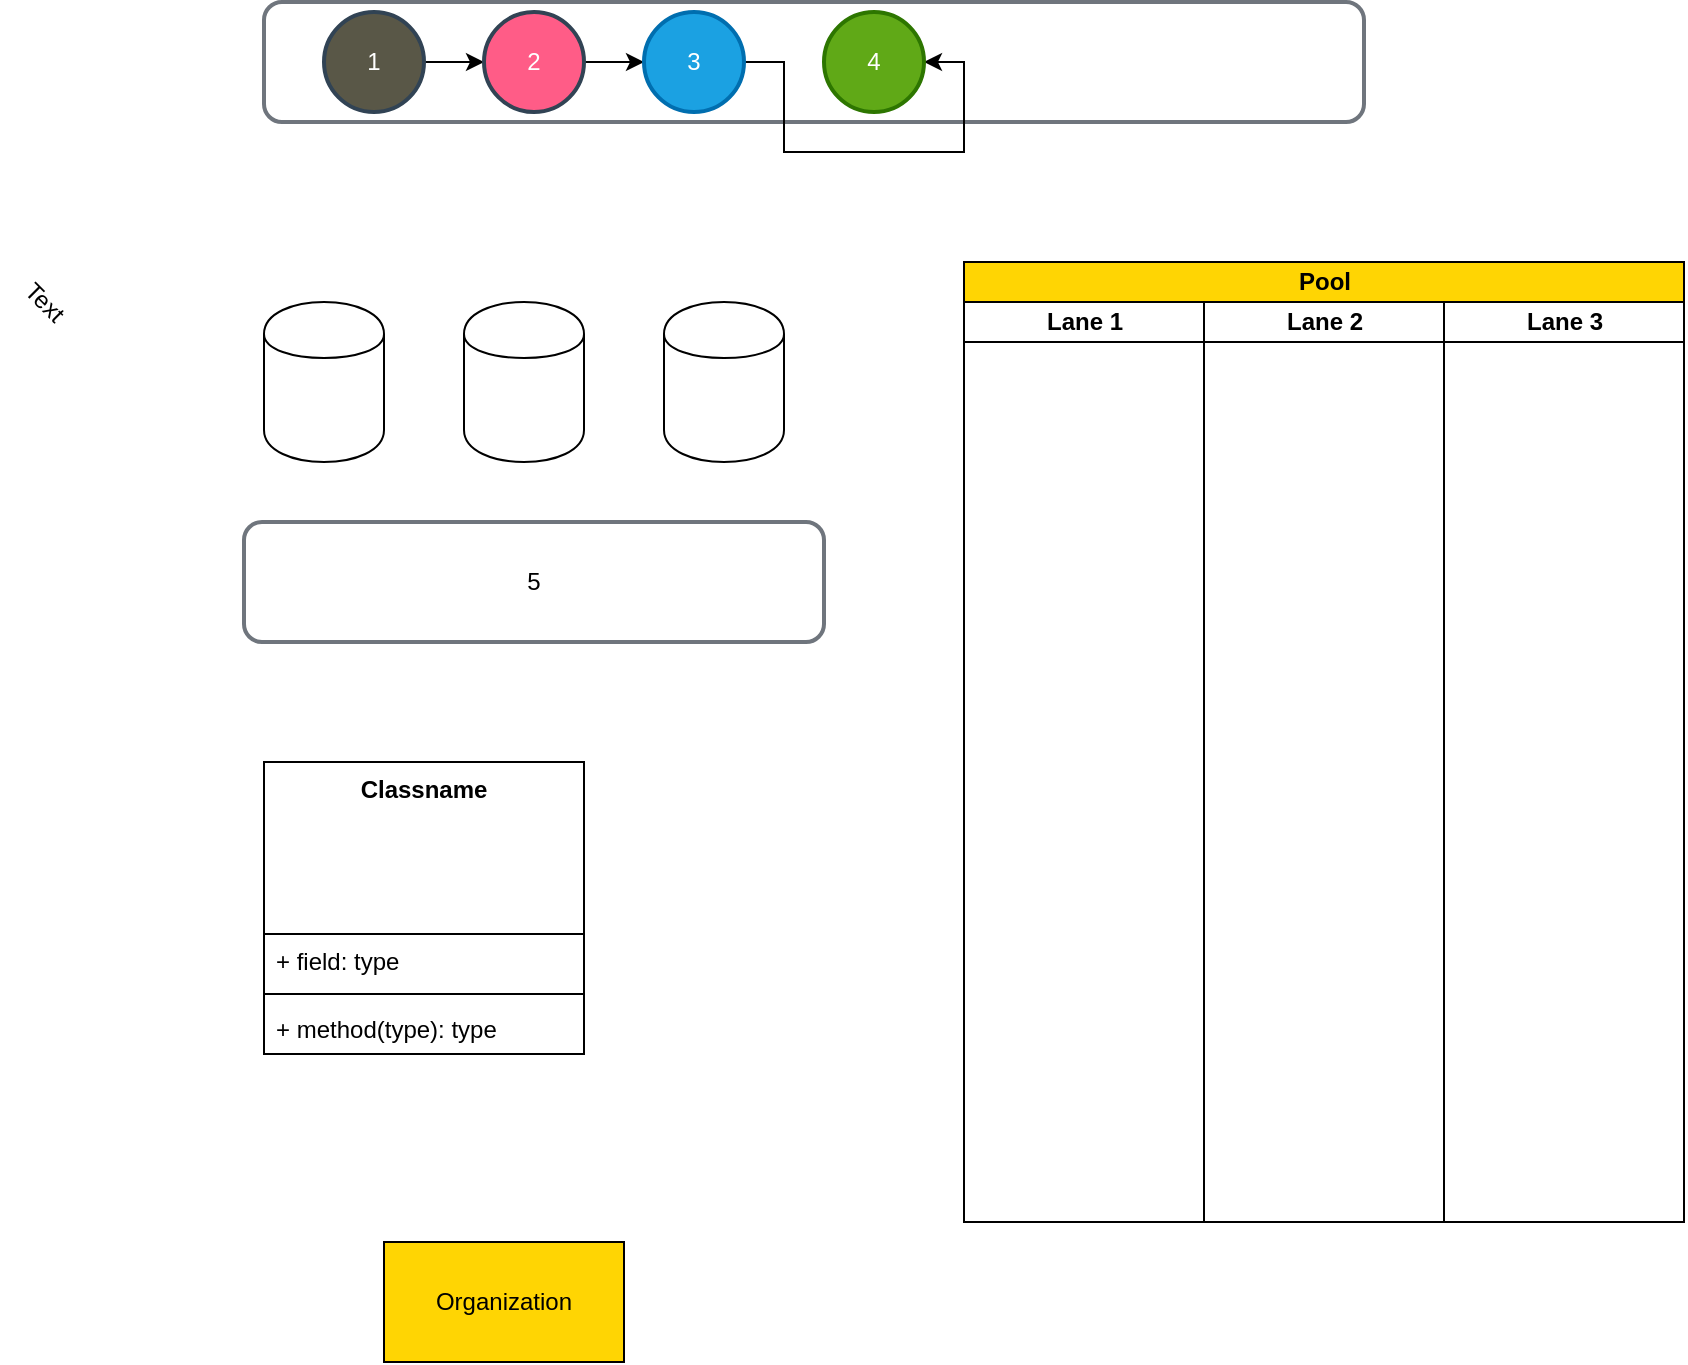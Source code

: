 <mxfile version="13.1.3">
    <diagram id="6hGFLwfOUW9BJ-s0fimq" name="Page-1">
        <mxGraphModel dx="1193" dy="419" grid="1" gridSize="10" guides="1" tooltips="1" connect="1" arrows="1" fold="1" page="0" pageScale="1" pageWidth="827" pageHeight="1169" background="#ffffff" math="0" shadow="0">
            <root>
                <mxCell id="0"/>
                <mxCell id="1" parent="0"/>
                <mxCell id="30" value="" style="rounded=1;whiteSpace=wrap;html=1;strokeColor=#6F757D;strokeWidth=2;fillColor=#ffffff;gradientColor=none;" parent="1" vertex="1">
                    <mxGeometry x="60" y="80" width="550" height="60" as="geometry"/>
                </mxCell>
                <mxCell id="39" style="edgeStyle=orthogonalEdgeStyle;rounded=0;orthogonalLoop=1;jettySize=auto;html=1;exitX=1;exitY=0.5;exitDx=0;exitDy=0;entryX=0;entryY=0.5;entryDx=0;entryDy=0;" edge="1" parent="1" source="32" target="34">
                    <mxGeometry relative="1" as="geometry"/>
                </mxCell>
                <mxCell id="32" value="1" style="ellipse;whiteSpace=wrap;html=1;strokeColor=#314354;strokeWidth=2;fillColor=#595747;fontColor=#ffffff;" parent="1" vertex="1">
                    <mxGeometry x="90" y="85" width="50" height="50" as="geometry"/>
                </mxCell>
                <mxCell id="40" style="edgeStyle=orthogonalEdgeStyle;rounded=0;orthogonalLoop=1;jettySize=auto;html=1;exitX=1;exitY=0.5;exitDx=0;exitDy=0;entryX=0;entryY=0.5;entryDx=0;entryDy=0;" edge="1" parent="1" source="34" target="35">
                    <mxGeometry relative="1" as="geometry"/>
                </mxCell>
                <mxCell id="34" value="2" style="ellipse;whiteSpace=wrap;html=1;strokeColor=#314354;strokeWidth=2;fillColor=#FF5C87;fontColor=#ffffff;" parent="1" vertex="1">
                    <mxGeometry x="170" y="85" width="50" height="50" as="geometry"/>
                </mxCell>
                <mxCell id="41" style="edgeStyle=orthogonalEdgeStyle;rounded=0;orthogonalLoop=1;jettySize=auto;html=1;exitX=1;exitY=0.5;exitDx=0;exitDy=0;entryX=1;entryY=0.5;entryDx=0;entryDy=0;" edge="1" parent="1" source="35" target="36">
                    <mxGeometry relative="1" as="geometry"/>
                </mxCell>
                <mxCell id="35" value="3" style="ellipse;whiteSpace=wrap;html=1;strokeColor=#006EAF;strokeWidth=2;fillColor=#1ba1e2;fontColor=#ffffff;" parent="1" vertex="1">
                    <mxGeometry x="250" y="85" width="50" height="50" as="geometry"/>
                </mxCell>
                <mxCell id="36" value="4" style="ellipse;whiteSpace=wrap;html=1;strokeColor=#2D7600;strokeWidth=2;fillColor=#60a917;fontColor=#ffffff;" parent="1" vertex="1">
                    <mxGeometry x="340" y="85" width="50" height="50" as="geometry"/>
                </mxCell>
                <mxCell id="37" value="5" style="rounded=1;whiteSpace=wrap;html=1;strokeColor=#6F757D;strokeWidth=2;fillColor=#ffffff;gradientColor=none;" parent="1" vertex="1">
                    <mxGeometry x="50" y="340" width="290" height="60" as="geometry"/>
                </mxCell>
                <mxCell id="38" value="" style="shape=cylinder;whiteSpace=wrap;html=1;boundedLbl=1;backgroundOutline=1;" parent="1" vertex="1">
                    <mxGeometry x="60" y="230" width="60" height="80" as="geometry"/>
                </mxCell>
                <mxCell id="42" value="Pool" style="swimlane;html=1;childLayout=stackLayout;resizeParent=1;resizeParentMax=0;startSize=20;fillColor=#FFD503;" vertex="1" parent="1">
                    <mxGeometry x="410" y="210" width="360" height="480" as="geometry"/>
                </mxCell>
                <mxCell id="43" value="Lane 1" style="swimlane;html=1;startSize=20;" vertex="1" parent="42">
                    <mxGeometry y="20" width="120" height="460" as="geometry"/>
                </mxCell>
                <mxCell id="44" value="Lane 2" style="swimlane;html=1;startSize=20;" vertex="1" parent="42">
                    <mxGeometry x="120" y="20" width="120" height="460" as="geometry"/>
                </mxCell>
                <mxCell id="45" value="Lane 3" style="swimlane;html=1;startSize=20;" vertex="1" parent="42">
                    <mxGeometry x="240" y="20" width="120" height="460" as="geometry"/>
                </mxCell>
                <mxCell id="46" value="" style="shape=cylinder;whiteSpace=wrap;html=1;boundedLbl=1;backgroundOutline=1;" vertex="1" parent="1">
                    <mxGeometry x="160" y="230" width="60" height="80" as="geometry"/>
                </mxCell>
                <mxCell id="47" value="" style="shape=cylinder;whiteSpace=wrap;html=1;boundedLbl=1;backgroundOutline=1;" vertex="1" parent="1">
                    <mxGeometry x="260" y="230" width="60" height="80" as="geometry"/>
                </mxCell>
                <mxCell id="48" value="Classname" style="swimlane;fontStyle=1;align=center;verticalAlign=top;childLayout=stackLayout;horizontal=1;startSize=86;horizontalStack=0;resizeParent=1;resizeParentMax=0;resizeLast=0;collapsible=1;marginBottom=0;" vertex="1" parent="1">
                    <mxGeometry x="60" y="460" width="160" height="146" as="geometry"/>
                </mxCell>
                <mxCell id="49" value="+ field: type" style="text;strokeColor=none;fillColor=none;align=left;verticalAlign=top;spacingLeft=4;spacingRight=4;overflow=hidden;rotatable=0;points=[[0,0.5],[1,0.5]];portConstraint=eastwest;" vertex="1" parent="48">
                    <mxGeometry y="86" width="160" height="26" as="geometry"/>
                </mxCell>
                <mxCell id="50" value="" style="line;strokeWidth=1;fillColor=none;align=left;verticalAlign=middle;spacingTop=-1;spacingLeft=3;spacingRight=3;rotatable=0;labelPosition=right;points=[];portConstraint=eastwest;" vertex="1" parent="48">
                    <mxGeometry y="112" width="160" height="8" as="geometry"/>
                </mxCell>
                <mxCell id="51" value="+ method(type): type" style="text;strokeColor=none;fillColor=none;align=left;verticalAlign=top;spacingLeft=4;spacingRight=4;overflow=hidden;rotatable=0;points=[[0,0.5],[1,0.5]];portConstraint=eastwest;" vertex="1" parent="48">
                    <mxGeometry y="120" width="160" height="26" as="geometry"/>
                </mxCell>
                <UserObject label="Organization" treeRoot="1" id="52">
                    <mxCell style="whiteSpace=wrap;html=1;align=center;treeFolding=1;treeMoving=1;newEdgeStyle={&quot;edgeStyle&quot;:&quot;elbowEdgeStyle&quot;,&quot;startArrow&quot;:&quot;none&quot;,&quot;endArrow&quot;:&quot;none&quot;};fillColor=#FFD503;" vertex="1" parent="1">
                        <mxGeometry x="120" y="700" width="120" height="60" as="geometry"/>
                    </mxCell>
                </UserObject>
                <mxCell id="53" value="Text" style="text;html=1;resizable=0;autosize=1;align=center;verticalAlign=middle;points=[];fillColor=none;strokeColor=none;rounded=0;rotation=45;" vertex="1" parent="1">
                    <mxGeometry x="-70" y="220" width="40" height="20" as="geometry"/>
                </mxCell>
            </root>
        </mxGraphModel>
    </diagram>
</mxfile>